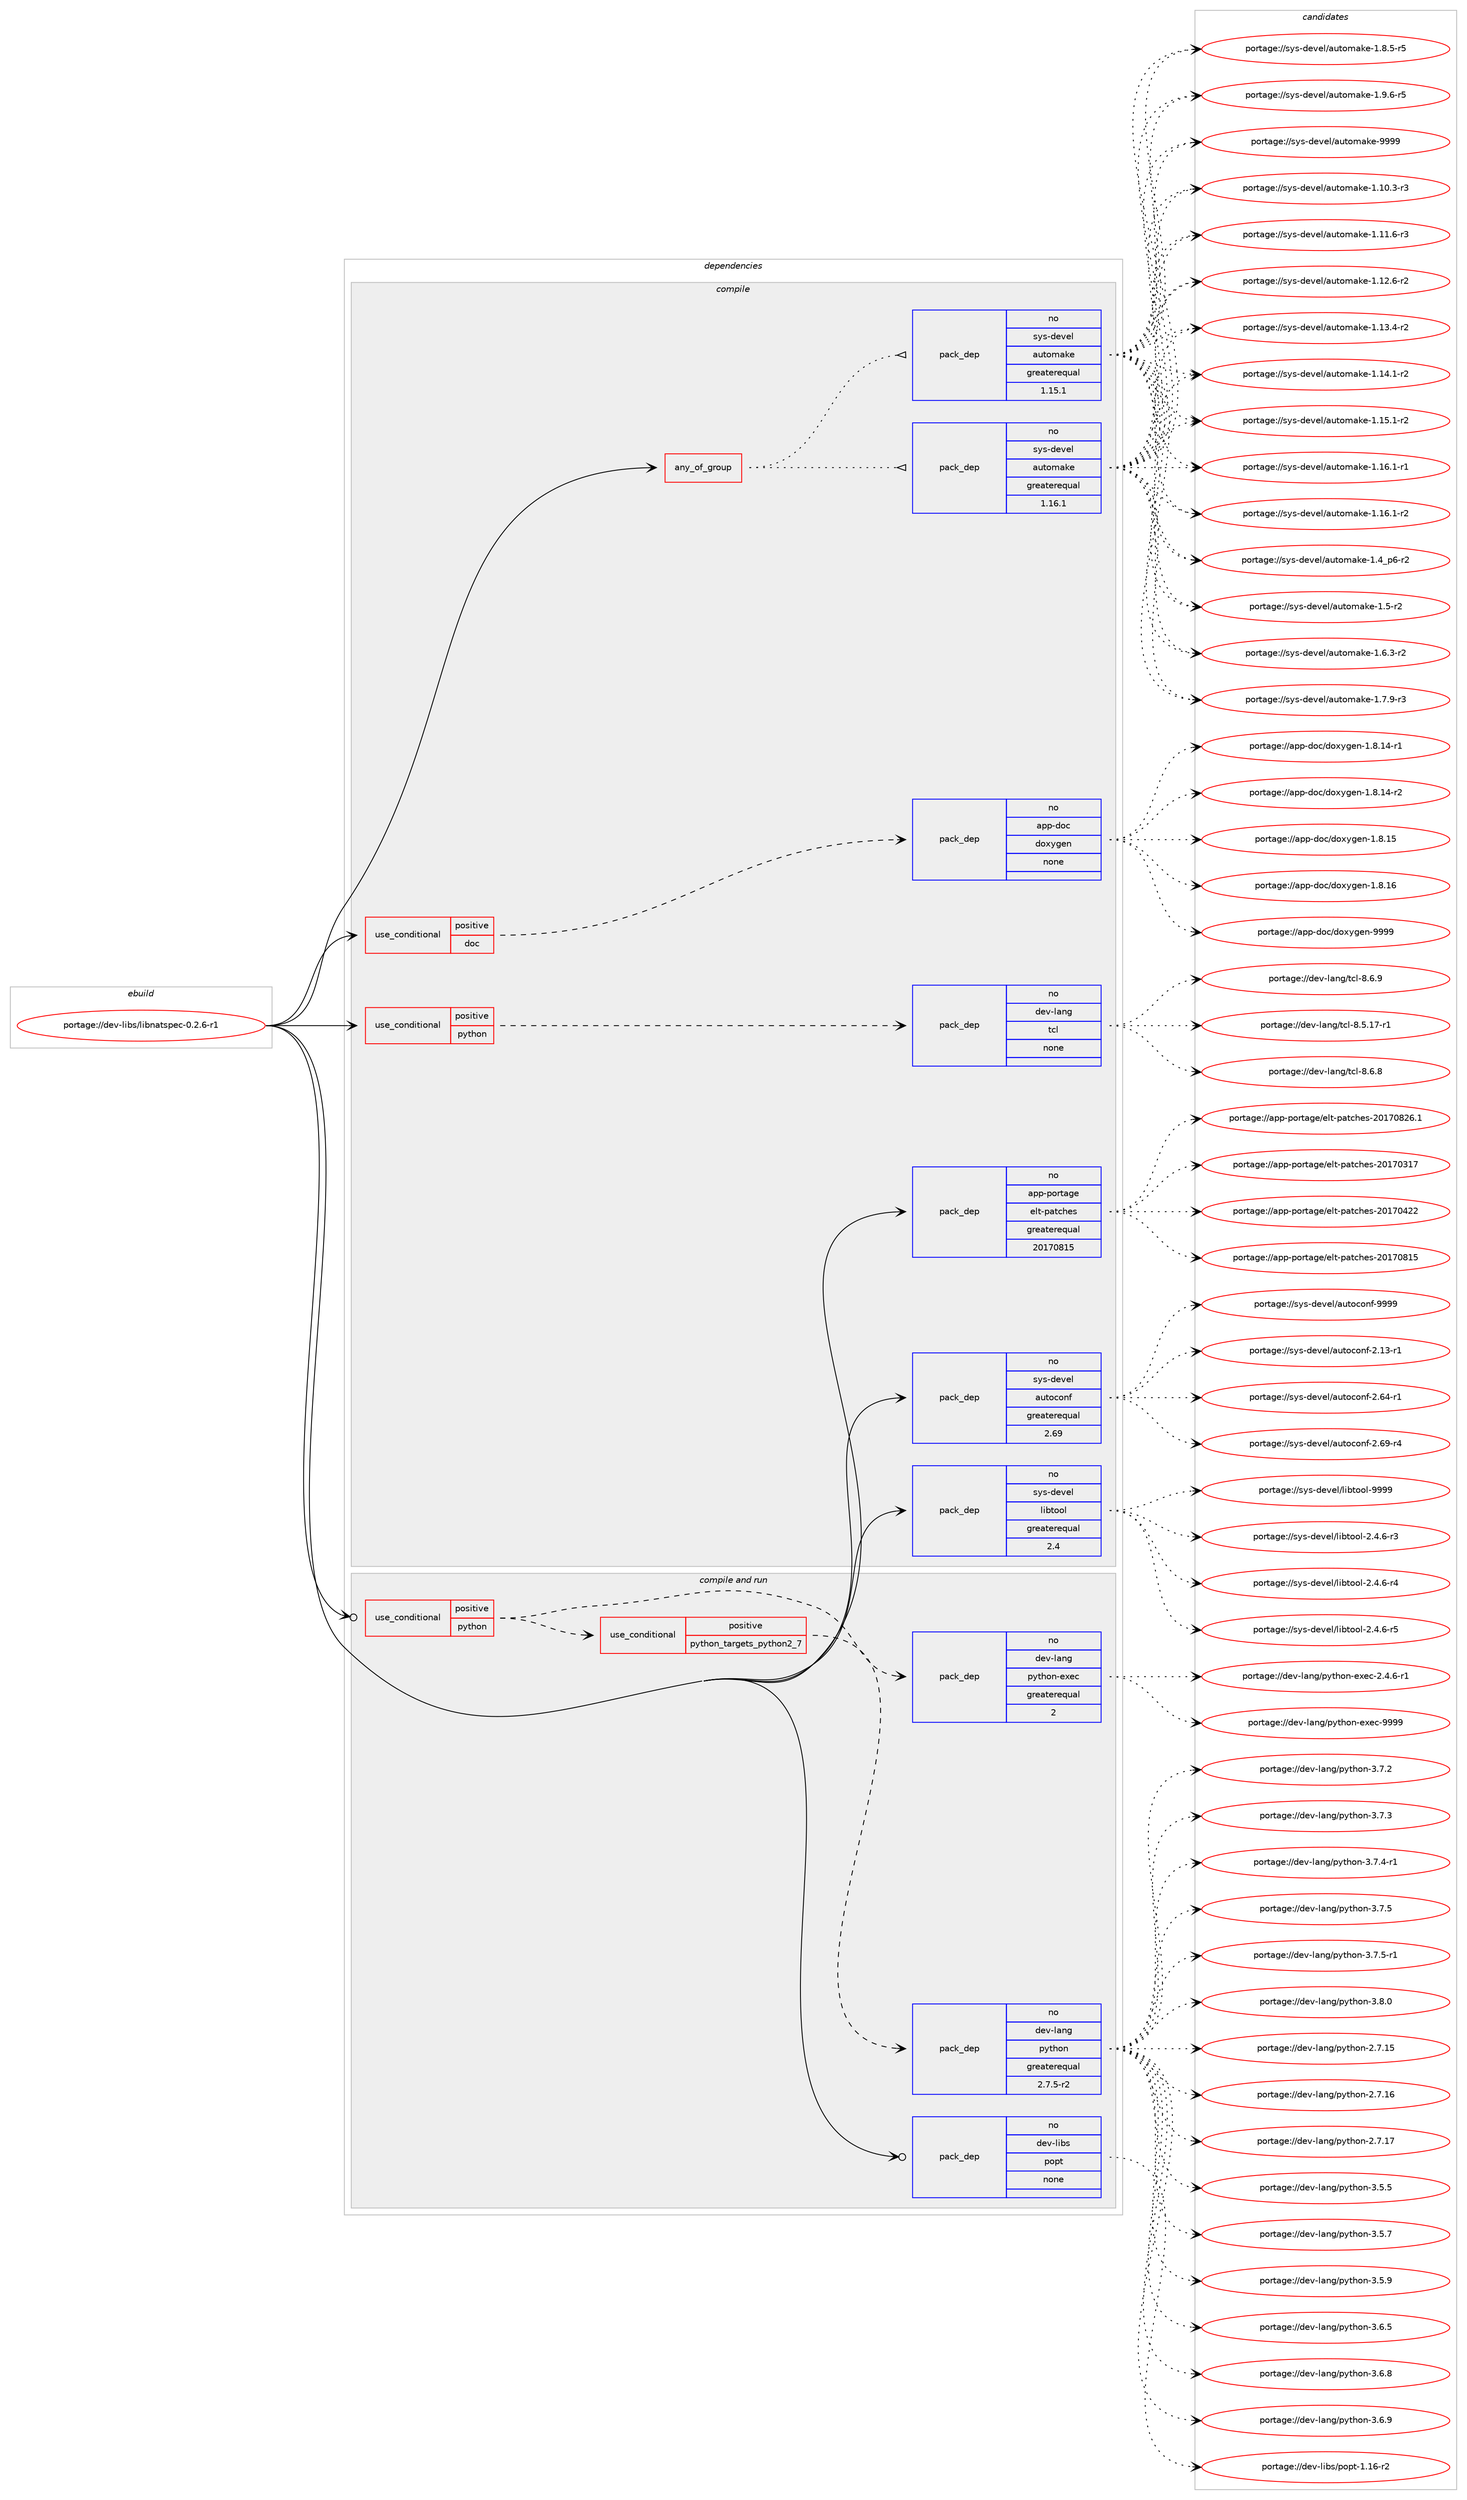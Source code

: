 digraph prolog {

# *************
# Graph options
# *************

newrank=true;
concentrate=true;
compound=true;
graph [rankdir=LR,fontname=Helvetica,fontsize=10,ranksep=1.5];#, ranksep=2.5, nodesep=0.2];
edge  [arrowhead=vee];
node  [fontname=Helvetica,fontsize=10];

# **********
# The ebuild
# **********

subgraph cluster_leftcol {
color=gray;
rank=same;
label=<<i>ebuild</i>>;
id [label="portage://dev-libs/libnatspec-0.2.6-r1", color=red, width=4, href="../dev-libs/libnatspec-0.2.6-r1.svg"];
}

# ****************
# The dependencies
# ****************

subgraph cluster_midcol {
color=gray;
label=<<i>dependencies</i>>;
subgraph cluster_compile {
fillcolor="#eeeeee";
style=filled;
label=<<i>compile</i>>;
subgraph any2971 {
dependency101322 [label=<<TABLE BORDER="0" CELLBORDER="1" CELLSPACING="0" CELLPADDING="4"><TR><TD CELLPADDING="10">any_of_group</TD></TR></TABLE>>, shape=none, color=red];subgraph pack77149 {
dependency101323 [label=<<TABLE BORDER="0" CELLBORDER="1" CELLSPACING="0" CELLPADDING="4" WIDTH="220"><TR><TD ROWSPAN="6" CELLPADDING="30">pack_dep</TD></TR><TR><TD WIDTH="110">no</TD></TR><TR><TD>sys-devel</TD></TR><TR><TD>automake</TD></TR><TR><TD>greaterequal</TD></TR><TR><TD>1.16.1</TD></TR></TABLE>>, shape=none, color=blue];
}
dependency101322:e -> dependency101323:w [weight=20,style="dotted",arrowhead="oinv"];
subgraph pack77150 {
dependency101324 [label=<<TABLE BORDER="0" CELLBORDER="1" CELLSPACING="0" CELLPADDING="4" WIDTH="220"><TR><TD ROWSPAN="6" CELLPADDING="30">pack_dep</TD></TR><TR><TD WIDTH="110">no</TD></TR><TR><TD>sys-devel</TD></TR><TR><TD>automake</TD></TR><TR><TD>greaterequal</TD></TR><TR><TD>1.15.1</TD></TR></TABLE>>, shape=none, color=blue];
}
dependency101322:e -> dependency101324:w [weight=20,style="dotted",arrowhead="oinv"];
}
id:e -> dependency101322:w [weight=20,style="solid",arrowhead="vee"];
subgraph cond21143 {
dependency101325 [label=<<TABLE BORDER="0" CELLBORDER="1" CELLSPACING="0" CELLPADDING="4"><TR><TD ROWSPAN="3" CELLPADDING="10">use_conditional</TD></TR><TR><TD>positive</TD></TR><TR><TD>doc</TD></TR></TABLE>>, shape=none, color=red];
subgraph pack77151 {
dependency101326 [label=<<TABLE BORDER="0" CELLBORDER="1" CELLSPACING="0" CELLPADDING="4" WIDTH="220"><TR><TD ROWSPAN="6" CELLPADDING="30">pack_dep</TD></TR><TR><TD WIDTH="110">no</TD></TR><TR><TD>app-doc</TD></TR><TR><TD>doxygen</TD></TR><TR><TD>none</TD></TR><TR><TD></TD></TR></TABLE>>, shape=none, color=blue];
}
dependency101325:e -> dependency101326:w [weight=20,style="dashed",arrowhead="vee"];
}
id:e -> dependency101325:w [weight=20,style="solid",arrowhead="vee"];
subgraph cond21144 {
dependency101327 [label=<<TABLE BORDER="0" CELLBORDER="1" CELLSPACING="0" CELLPADDING="4"><TR><TD ROWSPAN="3" CELLPADDING="10">use_conditional</TD></TR><TR><TD>positive</TD></TR><TR><TD>python</TD></TR></TABLE>>, shape=none, color=red];
subgraph pack77152 {
dependency101328 [label=<<TABLE BORDER="0" CELLBORDER="1" CELLSPACING="0" CELLPADDING="4" WIDTH="220"><TR><TD ROWSPAN="6" CELLPADDING="30">pack_dep</TD></TR><TR><TD WIDTH="110">no</TD></TR><TR><TD>dev-lang</TD></TR><TR><TD>tcl</TD></TR><TR><TD>none</TD></TR><TR><TD></TD></TR></TABLE>>, shape=none, color=blue];
}
dependency101327:e -> dependency101328:w [weight=20,style="dashed",arrowhead="vee"];
}
id:e -> dependency101327:w [weight=20,style="solid",arrowhead="vee"];
subgraph pack77153 {
dependency101329 [label=<<TABLE BORDER="0" CELLBORDER="1" CELLSPACING="0" CELLPADDING="4" WIDTH="220"><TR><TD ROWSPAN="6" CELLPADDING="30">pack_dep</TD></TR><TR><TD WIDTH="110">no</TD></TR><TR><TD>app-portage</TD></TR><TR><TD>elt-patches</TD></TR><TR><TD>greaterequal</TD></TR><TR><TD>20170815</TD></TR></TABLE>>, shape=none, color=blue];
}
id:e -> dependency101329:w [weight=20,style="solid",arrowhead="vee"];
subgraph pack77154 {
dependency101330 [label=<<TABLE BORDER="0" CELLBORDER="1" CELLSPACING="0" CELLPADDING="4" WIDTH="220"><TR><TD ROWSPAN="6" CELLPADDING="30">pack_dep</TD></TR><TR><TD WIDTH="110">no</TD></TR><TR><TD>sys-devel</TD></TR><TR><TD>autoconf</TD></TR><TR><TD>greaterequal</TD></TR><TR><TD>2.69</TD></TR></TABLE>>, shape=none, color=blue];
}
id:e -> dependency101330:w [weight=20,style="solid",arrowhead="vee"];
subgraph pack77155 {
dependency101331 [label=<<TABLE BORDER="0" CELLBORDER="1" CELLSPACING="0" CELLPADDING="4" WIDTH="220"><TR><TD ROWSPAN="6" CELLPADDING="30">pack_dep</TD></TR><TR><TD WIDTH="110">no</TD></TR><TR><TD>sys-devel</TD></TR><TR><TD>libtool</TD></TR><TR><TD>greaterequal</TD></TR><TR><TD>2.4</TD></TR></TABLE>>, shape=none, color=blue];
}
id:e -> dependency101331:w [weight=20,style="solid",arrowhead="vee"];
}
subgraph cluster_compileandrun {
fillcolor="#eeeeee";
style=filled;
label=<<i>compile and run</i>>;
subgraph cond21145 {
dependency101332 [label=<<TABLE BORDER="0" CELLBORDER="1" CELLSPACING="0" CELLPADDING="4"><TR><TD ROWSPAN="3" CELLPADDING="10">use_conditional</TD></TR><TR><TD>positive</TD></TR><TR><TD>python</TD></TR></TABLE>>, shape=none, color=red];
subgraph cond21146 {
dependency101333 [label=<<TABLE BORDER="0" CELLBORDER="1" CELLSPACING="0" CELLPADDING="4"><TR><TD ROWSPAN="3" CELLPADDING="10">use_conditional</TD></TR><TR><TD>positive</TD></TR><TR><TD>python_targets_python2_7</TD></TR></TABLE>>, shape=none, color=red];
subgraph pack77156 {
dependency101334 [label=<<TABLE BORDER="0" CELLBORDER="1" CELLSPACING="0" CELLPADDING="4" WIDTH="220"><TR><TD ROWSPAN="6" CELLPADDING="30">pack_dep</TD></TR><TR><TD WIDTH="110">no</TD></TR><TR><TD>dev-lang</TD></TR><TR><TD>python</TD></TR><TR><TD>greaterequal</TD></TR><TR><TD>2.7.5-r2</TD></TR></TABLE>>, shape=none, color=blue];
}
dependency101333:e -> dependency101334:w [weight=20,style="dashed",arrowhead="vee"];
}
dependency101332:e -> dependency101333:w [weight=20,style="dashed",arrowhead="vee"];
subgraph pack77157 {
dependency101335 [label=<<TABLE BORDER="0" CELLBORDER="1" CELLSPACING="0" CELLPADDING="4" WIDTH="220"><TR><TD ROWSPAN="6" CELLPADDING="30">pack_dep</TD></TR><TR><TD WIDTH="110">no</TD></TR><TR><TD>dev-lang</TD></TR><TR><TD>python-exec</TD></TR><TR><TD>greaterequal</TD></TR><TR><TD>2</TD></TR></TABLE>>, shape=none, color=blue];
}
dependency101332:e -> dependency101335:w [weight=20,style="dashed",arrowhead="vee"];
}
id:e -> dependency101332:w [weight=20,style="solid",arrowhead="odotvee"];
subgraph pack77158 {
dependency101336 [label=<<TABLE BORDER="0" CELLBORDER="1" CELLSPACING="0" CELLPADDING="4" WIDTH="220"><TR><TD ROWSPAN="6" CELLPADDING="30">pack_dep</TD></TR><TR><TD WIDTH="110">no</TD></TR><TR><TD>dev-libs</TD></TR><TR><TD>popt</TD></TR><TR><TD>none</TD></TR><TR><TD></TD></TR></TABLE>>, shape=none, color=blue];
}
id:e -> dependency101336:w [weight=20,style="solid",arrowhead="odotvee"];
}
subgraph cluster_run {
fillcolor="#eeeeee";
style=filled;
label=<<i>run</i>>;
}
}

# **************
# The candidates
# **************

subgraph cluster_choices {
rank=same;
color=gray;
label=<<i>candidates</i>>;

subgraph choice77149 {
color=black;
nodesep=1;
choiceportage11512111545100101118101108479711711611110997107101454946494846514511451 [label="portage://sys-devel/automake-1.10.3-r3", color=red, width=4,href="../sys-devel/automake-1.10.3-r3.svg"];
choiceportage11512111545100101118101108479711711611110997107101454946494946544511451 [label="portage://sys-devel/automake-1.11.6-r3", color=red, width=4,href="../sys-devel/automake-1.11.6-r3.svg"];
choiceportage11512111545100101118101108479711711611110997107101454946495046544511450 [label="portage://sys-devel/automake-1.12.6-r2", color=red, width=4,href="../sys-devel/automake-1.12.6-r2.svg"];
choiceportage11512111545100101118101108479711711611110997107101454946495146524511450 [label="portage://sys-devel/automake-1.13.4-r2", color=red, width=4,href="../sys-devel/automake-1.13.4-r2.svg"];
choiceportage11512111545100101118101108479711711611110997107101454946495246494511450 [label="portage://sys-devel/automake-1.14.1-r2", color=red, width=4,href="../sys-devel/automake-1.14.1-r2.svg"];
choiceportage11512111545100101118101108479711711611110997107101454946495346494511450 [label="portage://sys-devel/automake-1.15.1-r2", color=red, width=4,href="../sys-devel/automake-1.15.1-r2.svg"];
choiceportage11512111545100101118101108479711711611110997107101454946495446494511449 [label="portage://sys-devel/automake-1.16.1-r1", color=red, width=4,href="../sys-devel/automake-1.16.1-r1.svg"];
choiceportage11512111545100101118101108479711711611110997107101454946495446494511450 [label="portage://sys-devel/automake-1.16.1-r2", color=red, width=4,href="../sys-devel/automake-1.16.1-r2.svg"];
choiceportage115121115451001011181011084797117116111109971071014549465295112544511450 [label="portage://sys-devel/automake-1.4_p6-r2", color=red, width=4,href="../sys-devel/automake-1.4_p6-r2.svg"];
choiceportage11512111545100101118101108479711711611110997107101454946534511450 [label="portage://sys-devel/automake-1.5-r2", color=red, width=4,href="../sys-devel/automake-1.5-r2.svg"];
choiceportage115121115451001011181011084797117116111109971071014549465446514511450 [label="portage://sys-devel/automake-1.6.3-r2", color=red, width=4,href="../sys-devel/automake-1.6.3-r2.svg"];
choiceportage115121115451001011181011084797117116111109971071014549465546574511451 [label="portage://sys-devel/automake-1.7.9-r3", color=red, width=4,href="../sys-devel/automake-1.7.9-r3.svg"];
choiceportage115121115451001011181011084797117116111109971071014549465646534511453 [label="portage://sys-devel/automake-1.8.5-r5", color=red, width=4,href="../sys-devel/automake-1.8.5-r5.svg"];
choiceportage115121115451001011181011084797117116111109971071014549465746544511453 [label="portage://sys-devel/automake-1.9.6-r5", color=red, width=4,href="../sys-devel/automake-1.9.6-r5.svg"];
choiceportage115121115451001011181011084797117116111109971071014557575757 [label="portage://sys-devel/automake-9999", color=red, width=4,href="../sys-devel/automake-9999.svg"];
dependency101323:e -> choiceportage11512111545100101118101108479711711611110997107101454946494846514511451:w [style=dotted,weight="100"];
dependency101323:e -> choiceportage11512111545100101118101108479711711611110997107101454946494946544511451:w [style=dotted,weight="100"];
dependency101323:e -> choiceportage11512111545100101118101108479711711611110997107101454946495046544511450:w [style=dotted,weight="100"];
dependency101323:e -> choiceportage11512111545100101118101108479711711611110997107101454946495146524511450:w [style=dotted,weight="100"];
dependency101323:e -> choiceportage11512111545100101118101108479711711611110997107101454946495246494511450:w [style=dotted,weight="100"];
dependency101323:e -> choiceportage11512111545100101118101108479711711611110997107101454946495346494511450:w [style=dotted,weight="100"];
dependency101323:e -> choiceportage11512111545100101118101108479711711611110997107101454946495446494511449:w [style=dotted,weight="100"];
dependency101323:e -> choiceportage11512111545100101118101108479711711611110997107101454946495446494511450:w [style=dotted,weight="100"];
dependency101323:e -> choiceportage115121115451001011181011084797117116111109971071014549465295112544511450:w [style=dotted,weight="100"];
dependency101323:e -> choiceportage11512111545100101118101108479711711611110997107101454946534511450:w [style=dotted,weight="100"];
dependency101323:e -> choiceportage115121115451001011181011084797117116111109971071014549465446514511450:w [style=dotted,weight="100"];
dependency101323:e -> choiceportage115121115451001011181011084797117116111109971071014549465546574511451:w [style=dotted,weight="100"];
dependency101323:e -> choiceportage115121115451001011181011084797117116111109971071014549465646534511453:w [style=dotted,weight="100"];
dependency101323:e -> choiceportage115121115451001011181011084797117116111109971071014549465746544511453:w [style=dotted,weight="100"];
dependency101323:e -> choiceportage115121115451001011181011084797117116111109971071014557575757:w [style=dotted,weight="100"];
}
subgraph choice77150 {
color=black;
nodesep=1;
choiceportage11512111545100101118101108479711711611110997107101454946494846514511451 [label="portage://sys-devel/automake-1.10.3-r3", color=red, width=4,href="../sys-devel/automake-1.10.3-r3.svg"];
choiceportage11512111545100101118101108479711711611110997107101454946494946544511451 [label="portage://sys-devel/automake-1.11.6-r3", color=red, width=4,href="../sys-devel/automake-1.11.6-r3.svg"];
choiceportage11512111545100101118101108479711711611110997107101454946495046544511450 [label="portage://sys-devel/automake-1.12.6-r2", color=red, width=4,href="../sys-devel/automake-1.12.6-r2.svg"];
choiceportage11512111545100101118101108479711711611110997107101454946495146524511450 [label="portage://sys-devel/automake-1.13.4-r2", color=red, width=4,href="../sys-devel/automake-1.13.4-r2.svg"];
choiceportage11512111545100101118101108479711711611110997107101454946495246494511450 [label="portage://sys-devel/automake-1.14.1-r2", color=red, width=4,href="../sys-devel/automake-1.14.1-r2.svg"];
choiceportage11512111545100101118101108479711711611110997107101454946495346494511450 [label="portage://sys-devel/automake-1.15.1-r2", color=red, width=4,href="../sys-devel/automake-1.15.1-r2.svg"];
choiceportage11512111545100101118101108479711711611110997107101454946495446494511449 [label="portage://sys-devel/automake-1.16.1-r1", color=red, width=4,href="../sys-devel/automake-1.16.1-r1.svg"];
choiceportage11512111545100101118101108479711711611110997107101454946495446494511450 [label="portage://sys-devel/automake-1.16.1-r2", color=red, width=4,href="../sys-devel/automake-1.16.1-r2.svg"];
choiceportage115121115451001011181011084797117116111109971071014549465295112544511450 [label="portage://sys-devel/automake-1.4_p6-r2", color=red, width=4,href="../sys-devel/automake-1.4_p6-r2.svg"];
choiceportage11512111545100101118101108479711711611110997107101454946534511450 [label="portage://sys-devel/automake-1.5-r2", color=red, width=4,href="../sys-devel/automake-1.5-r2.svg"];
choiceportage115121115451001011181011084797117116111109971071014549465446514511450 [label="portage://sys-devel/automake-1.6.3-r2", color=red, width=4,href="../sys-devel/automake-1.6.3-r2.svg"];
choiceportage115121115451001011181011084797117116111109971071014549465546574511451 [label="portage://sys-devel/automake-1.7.9-r3", color=red, width=4,href="../sys-devel/automake-1.7.9-r3.svg"];
choiceportage115121115451001011181011084797117116111109971071014549465646534511453 [label="portage://sys-devel/automake-1.8.5-r5", color=red, width=4,href="../sys-devel/automake-1.8.5-r5.svg"];
choiceportage115121115451001011181011084797117116111109971071014549465746544511453 [label="portage://sys-devel/automake-1.9.6-r5", color=red, width=4,href="../sys-devel/automake-1.9.6-r5.svg"];
choiceportage115121115451001011181011084797117116111109971071014557575757 [label="portage://sys-devel/automake-9999", color=red, width=4,href="../sys-devel/automake-9999.svg"];
dependency101324:e -> choiceportage11512111545100101118101108479711711611110997107101454946494846514511451:w [style=dotted,weight="100"];
dependency101324:e -> choiceportage11512111545100101118101108479711711611110997107101454946494946544511451:w [style=dotted,weight="100"];
dependency101324:e -> choiceportage11512111545100101118101108479711711611110997107101454946495046544511450:w [style=dotted,weight="100"];
dependency101324:e -> choiceportage11512111545100101118101108479711711611110997107101454946495146524511450:w [style=dotted,weight="100"];
dependency101324:e -> choiceportage11512111545100101118101108479711711611110997107101454946495246494511450:w [style=dotted,weight="100"];
dependency101324:e -> choiceportage11512111545100101118101108479711711611110997107101454946495346494511450:w [style=dotted,weight="100"];
dependency101324:e -> choiceportage11512111545100101118101108479711711611110997107101454946495446494511449:w [style=dotted,weight="100"];
dependency101324:e -> choiceportage11512111545100101118101108479711711611110997107101454946495446494511450:w [style=dotted,weight="100"];
dependency101324:e -> choiceportage115121115451001011181011084797117116111109971071014549465295112544511450:w [style=dotted,weight="100"];
dependency101324:e -> choiceportage11512111545100101118101108479711711611110997107101454946534511450:w [style=dotted,weight="100"];
dependency101324:e -> choiceportage115121115451001011181011084797117116111109971071014549465446514511450:w [style=dotted,weight="100"];
dependency101324:e -> choiceportage115121115451001011181011084797117116111109971071014549465546574511451:w [style=dotted,weight="100"];
dependency101324:e -> choiceportage115121115451001011181011084797117116111109971071014549465646534511453:w [style=dotted,weight="100"];
dependency101324:e -> choiceportage115121115451001011181011084797117116111109971071014549465746544511453:w [style=dotted,weight="100"];
dependency101324:e -> choiceportage115121115451001011181011084797117116111109971071014557575757:w [style=dotted,weight="100"];
}
subgraph choice77151 {
color=black;
nodesep=1;
choiceportage97112112451001119947100111120121103101110454946564649524511449 [label="portage://app-doc/doxygen-1.8.14-r1", color=red, width=4,href="../app-doc/doxygen-1.8.14-r1.svg"];
choiceportage97112112451001119947100111120121103101110454946564649524511450 [label="portage://app-doc/doxygen-1.8.14-r2", color=red, width=4,href="../app-doc/doxygen-1.8.14-r2.svg"];
choiceportage9711211245100111994710011112012110310111045494656464953 [label="portage://app-doc/doxygen-1.8.15", color=red, width=4,href="../app-doc/doxygen-1.8.15.svg"];
choiceportage9711211245100111994710011112012110310111045494656464954 [label="portage://app-doc/doxygen-1.8.16", color=red, width=4,href="../app-doc/doxygen-1.8.16.svg"];
choiceportage971121124510011199471001111201211031011104557575757 [label="portage://app-doc/doxygen-9999", color=red, width=4,href="../app-doc/doxygen-9999.svg"];
dependency101326:e -> choiceportage97112112451001119947100111120121103101110454946564649524511449:w [style=dotted,weight="100"];
dependency101326:e -> choiceportage97112112451001119947100111120121103101110454946564649524511450:w [style=dotted,weight="100"];
dependency101326:e -> choiceportage9711211245100111994710011112012110310111045494656464953:w [style=dotted,weight="100"];
dependency101326:e -> choiceportage9711211245100111994710011112012110310111045494656464954:w [style=dotted,weight="100"];
dependency101326:e -> choiceportage971121124510011199471001111201211031011104557575757:w [style=dotted,weight="100"];
}
subgraph choice77152 {
color=black;
nodesep=1;
choiceportage10010111845108971101034711699108455646534649554511449 [label="portage://dev-lang/tcl-8.5.17-r1", color=red, width=4,href="../dev-lang/tcl-8.5.17-r1.svg"];
choiceportage10010111845108971101034711699108455646544656 [label="portage://dev-lang/tcl-8.6.8", color=red, width=4,href="../dev-lang/tcl-8.6.8.svg"];
choiceportage10010111845108971101034711699108455646544657 [label="portage://dev-lang/tcl-8.6.9", color=red, width=4,href="../dev-lang/tcl-8.6.9.svg"];
dependency101328:e -> choiceportage10010111845108971101034711699108455646534649554511449:w [style=dotted,weight="100"];
dependency101328:e -> choiceportage10010111845108971101034711699108455646544656:w [style=dotted,weight="100"];
dependency101328:e -> choiceportage10010111845108971101034711699108455646544657:w [style=dotted,weight="100"];
}
subgraph choice77153 {
color=black;
nodesep=1;
choiceportage97112112451121111141169710310147101108116451129711699104101115455048495548514955 [label="portage://app-portage/elt-patches-20170317", color=red, width=4,href="../app-portage/elt-patches-20170317.svg"];
choiceportage97112112451121111141169710310147101108116451129711699104101115455048495548525050 [label="portage://app-portage/elt-patches-20170422", color=red, width=4,href="../app-portage/elt-patches-20170422.svg"];
choiceportage97112112451121111141169710310147101108116451129711699104101115455048495548564953 [label="portage://app-portage/elt-patches-20170815", color=red, width=4,href="../app-portage/elt-patches-20170815.svg"];
choiceportage971121124511211111411697103101471011081164511297116991041011154550484955485650544649 [label="portage://app-portage/elt-patches-20170826.1", color=red, width=4,href="../app-portage/elt-patches-20170826.1.svg"];
dependency101329:e -> choiceportage97112112451121111141169710310147101108116451129711699104101115455048495548514955:w [style=dotted,weight="100"];
dependency101329:e -> choiceportage97112112451121111141169710310147101108116451129711699104101115455048495548525050:w [style=dotted,weight="100"];
dependency101329:e -> choiceportage97112112451121111141169710310147101108116451129711699104101115455048495548564953:w [style=dotted,weight="100"];
dependency101329:e -> choiceportage971121124511211111411697103101471011081164511297116991041011154550484955485650544649:w [style=dotted,weight="100"];
}
subgraph choice77154 {
color=black;
nodesep=1;
choiceportage1151211154510010111810110847971171161119911111010245504649514511449 [label="portage://sys-devel/autoconf-2.13-r1", color=red, width=4,href="../sys-devel/autoconf-2.13-r1.svg"];
choiceportage1151211154510010111810110847971171161119911111010245504654524511449 [label="portage://sys-devel/autoconf-2.64-r1", color=red, width=4,href="../sys-devel/autoconf-2.64-r1.svg"];
choiceportage1151211154510010111810110847971171161119911111010245504654574511452 [label="portage://sys-devel/autoconf-2.69-r4", color=red, width=4,href="../sys-devel/autoconf-2.69-r4.svg"];
choiceportage115121115451001011181011084797117116111991111101024557575757 [label="portage://sys-devel/autoconf-9999", color=red, width=4,href="../sys-devel/autoconf-9999.svg"];
dependency101330:e -> choiceportage1151211154510010111810110847971171161119911111010245504649514511449:w [style=dotted,weight="100"];
dependency101330:e -> choiceportage1151211154510010111810110847971171161119911111010245504654524511449:w [style=dotted,weight="100"];
dependency101330:e -> choiceportage1151211154510010111810110847971171161119911111010245504654574511452:w [style=dotted,weight="100"];
dependency101330:e -> choiceportage115121115451001011181011084797117116111991111101024557575757:w [style=dotted,weight="100"];
}
subgraph choice77155 {
color=black;
nodesep=1;
choiceportage1151211154510010111810110847108105981161111111084550465246544511451 [label="portage://sys-devel/libtool-2.4.6-r3", color=red, width=4,href="../sys-devel/libtool-2.4.6-r3.svg"];
choiceportage1151211154510010111810110847108105981161111111084550465246544511452 [label="portage://sys-devel/libtool-2.4.6-r4", color=red, width=4,href="../sys-devel/libtool-2.4.6-r4.svg"];
choiceportage1151211154510010111810110847108105981161111111084550465246544511453 [label="portage://sys-devel/libtool-2.4.6-r5", color=red, width=4,href="../sys-devel/libtool-2.4.6-r5.svg"];
choiceportage1151211154510010111810110847108105981161111111084557575757 [label="portage://sys-devel/libtool-9999", color=red, width=4,href="../sys-devel/libtool-9999.svg"];
dependency101331:e -> choiceportage1151211154510010111810110847108105981161111111084550465246544511451:w [style=dotted,weight="100"];
dependency101331:e -> choiceportage1151211154510010111810110847108105981161111111084550465246544511452:w [style=dotted,weight="100"];
dependency101331:e -> choiceportage1151211154510010111810110847108105981161111111084550465246544511453:w [style=dotted,weight="100"];
dependency101331:e -> choiceportage1151211154510010111810110847108105981161111111084557575757:w [style=dotted,weight="100"];
}
subgraph choice77156 {
color=black;
nodesep=1;
choiceportage10010111845108971101034711212111610411111045504655464953 [label="portage://dev-lang/python-2.7.15", color=red, width=4,href="../dev-lang/python-2.7.15.svg"];
choiceportage10010111845108971101034711212111610411111045504655464954 [label="portage://dev-lang/python-2.7.16", color=red, width=4,href="../dev-lang/python-2.7.16.svg"];
choiceportage10010111845108971101034711212111610411111045504655464955 [label="portage://dev-lang/python-2.7.17", color=red, width=4,href="../dev-lang/python-2.7.17.svg"];
choiceportage100101118451089711010347112121116104111110455146534653 [label="portage://dev-lang/python-3.5.5", color=red, width=4,href="../dev-lang/python-3.5.5.svg"];
choiceportage100101118451089711010347112121116104111110455146534655 [label="portage://dev-lang/python-3.5.7", color=red, width=4,href="../dev-lang/python-3.5.7.svg"];
choiceportage100101118451089711010347112121116104111110455146534657 [label="portage://dev-lang/python-3.5.9", color=red, width=4,href="../dev-lang/python-3.5.9.svg"];
choiceportage100101118451089711010347112121116104111110455146544653 [label="portage://dev-lang/python-3.6.5", color=red, width=4,href="../dev-lang/python-3.6.5.svg"];
choiceportage100101118451089711010347112121116104111110455146544656 [label="portage://dev-lang/python-3.6.8", color=red, width=4,href="../dev-lang/python-3.6.8.svg"];
choiceportage100101118451089711010347112121116104111110455146544657 [label="portage://dev-lang/python-3.6.9", color=red, width=4,href="../dev-lang/python-3.6.9.svg"];
choiceportage100101118451089711010347112121116104111110455146554650 [label="portage://dev-lang/python-3.7.2", color=red, width=4,href="../dev-lang/python-3.7.2.svg"];
choiceportage100101118451089711010347112121116104111110455146554651 [label="portage://dev-lang/python-3.7.3", color=red, width=4,href="../dev-lang/python-3.7.3.svg"];
choiceportage1001011184510897110103471121211161041111104551465546524511449 [label="portage://dev-lang/python-3.7.4-r1", color=red, width=4,href="../dev-lang/python-3.7.4-r1.svg"];
choiceportage100101118451089711010347112121116104111110455146554653 [label="portage://dev-lang/python-3.7.5", color=red, width=4,href="../dev-lang/python-3.7.5.svg"];
choiceportage1001011184510897110103471121211161041111104551465546534511449 [label="portage://dev-lang/python-3.7.5-r1", color=red, width=4,href="../dev-lang/python-3.7.5-r1.svg"];
choiceportage100101118451089711010347112121116104111110455146564648 [label="portage://dev-lang/python-3.8.0", color=red, width=4,href="../dev-lang/python-3.8.0.svg"];
dependency101334:e -> choiceportage10010111845108971101034711212111610411111045504655464953:w [style=dotted,weight="100"];
dependency101334:e -> choiceportage10010111845108971101034711212111610411111045504655464954:w [style=dotted,weight="100"];
dependency101334:e -> choiceportage10010111845108971101034711212111610411111045504655464955:w [style=dotted,weight="100"];
dependency101334:e -> choiceportage100101118451089711010347112121116104111110455146534653:w [style=dotted,weight="100"];
dependency101334:e -> choiceportage100101118451089711010347112121116104111110455146534655:w [style=dotted,weight="100"];
dependency101334:e -> choiceportage100101118451089711010347112121116104111110455146534657:w [style=dotted,weight="100"];
dependency101334:e -> choiceportage100101118451089711010347112121116104111110455146544653:w [style=dotted,weight="100"];
dependency101334:e -> choiceportage100101118451089711010347112121116104111110455146544656:w [style=dotted,weight="100"];
dependency101334:e -> choiceportage100101118451089711010347112121116104111110455146544657:w [style=dotted,weight="100"];
dependency101334:e -> choiceportage100101118451089711010347112121116104111110455146554650:w [style=dotted,weight="100"];
dependency101334:e -> choiceportage100101118451089711010347112121116104111110455146554651:w [style=dotted,weight="100"];
dependency101334:e -> choiceportage1001011184510897110103471121211161041111104551465546524511449:w [style=dotted,weight="100"];
dependency101334:e -> choiceportage100101118451089711010347112121116104111110455146554653:w [style=dotted,weight="100"];
dependency101334:e -> choiceportage1001011184510897110103471121211161041111104551465546534511449:w [style=dotted,weight="100"];
dependency101334:e -> choiceportage100101118451089711010347112121116104111110455146564648:w [style=dotted,weight="100"];
}
subgraph choice77157 {
color=black;
nodesep=1;
choiceportage10010111845108971101034711212111610411111045101120101994550465246544511449 [label="portage://dev-lang/python-exec-2.4.6-r1", color=red, width=4,href="../dev-lang/python-exec-2.4.6-r1.svg"];
choiceportage10010111845108971101034711212111610411111045101120101994557575757 [label="portage://dev-lang/python-exec-9999", color=red, width=4,href="../dev-lang/python-exec-9999.svg"];
dependency101335:e -> choiceportage10010111845108971101034711212111610411111045101120101994550465246544511449:w [style=dotted,weight="100"];
dependency101335:e -> choiceportage10010111845108971101034711212111610411111045101120101994557575757:w [style=dotted,weight="100"];
}
subgraph choice77158 {
color=black;
nodesep=1;
choiceportage10010111845108105981154711211111211645494649544511450 [label="portage://dev-libs/popt-1.16-r2", color=red, width=4,href="../dev-libs/popt-1.16-r2.svg"];
dependency101336:e -> choiceportage10010111845108105981154711211111211645494649544511450:w [style=dotted,weight="100"];
}
}

}
